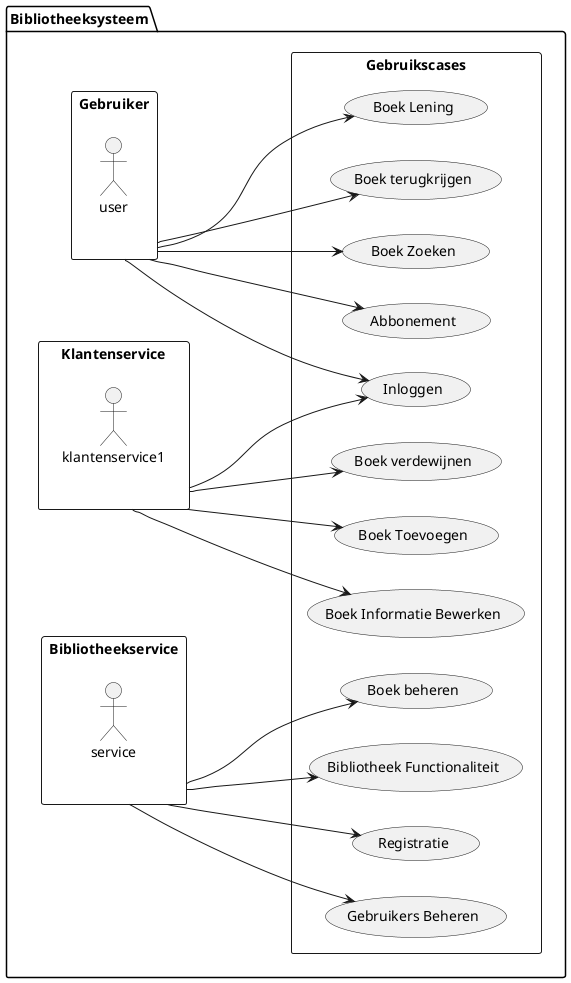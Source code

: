 @startuml
left to right direction

package "Bibliotheeksysteem" {
  rectangle "Gebruiker" as gebruiker {
    :user:
  }
  rectangle "Gebruikscases" as usecases {
    (Boek Zoeken) as zoek
    (Boek terugkrijgen) as terugkrijgen
    (Boek Lening) as lening
    (Inloggen) as gebruikerInloggen
    (Abbonement) as (abbonment)

  }
  gebruiker ---> (zoek)
  gebruiker --->(terugkrijgen)
  gebruiker ---> (lening)
  gebruiker ---> (gebruikerInloggen)
  gebruiker ---> (abbonment)

  rectangle "Klantenservice" as klantenservice {
      :klantenservice1:
    }

    rectangle "Gebruikscases" as usecases {

      (Boek Informatie Bewerken) as boekinformatiebewerken
      (Boek Toevoegen) as toevoegen
      (Boek verdewijnen) as verdewijnen

    }

    klantenservice ---> (gebruikerInloggen)
    klantenservice ---> (boekinformatiebewerken)
    klantenservice ---> (toevoegen)
    klantenservice --->  (verdewijnen)


rectangle "Bibliotheekservice" as bibliotheekservice {
    :service:
  }

  rectangle "Gebruikscases" as usecases {
    (Boek beheren) as (boekbeheren)
    (Gebruikers Beheren) as gebruikerbeheren
     (Registratie) as (registratie)
     (Bibliotheek Functionaliteit) as functionaliteit

  }
  bibliotheekservice ---> (registratie)

  bibliotheekservice ---> (boekbeheren)
  bibliotheekservice ---> (gebruikerbeheren)
  bibliotheekservice ---> (functionaliteit)

@enduml
@startuml
left to right direction

package "Bibliotheeksysteem" {
  rectangle "Gebruiker" as gebruiker {
    :user:
  }

  rectangle "Gebruikscases" as usecases {
    (Boek Zoeken) as zoek
    (Boek terugkrijgen) as terugkrijgen
    (Boek Lening) as lening
    (Inloggen) as gebruikerInloggen
    (Abbonement) as (abbonment)

  }

  gebruiker ---> (zoek)
  gebruiker --->(terugkrijgen)
  gebruiker ---> (lening)
  gebruiker ---> (gebruikerInloggen)
  gebruiker ---> (abbonment)




  rectangle "Klantenservice" as klantenservice {
      :klantenservice1:
    }

    rectangle "Gebruikscases" as usecases {

      (Boek Informatie Bewerken) as boekinformatiebewerken
      (Boek Toevoegen) as toevoegen
      (Boek verdewijnen) as verdewijnen


    }

    klantenservice ---> (gebruikerInloggen)
    klantenservice ---> (boekinformatiebewerken)
    klantenservice ---> (toevoegen)
    klantenservice --->  (verdewijnen)


rectangle "Bibliotheekservice" as bibliotheekservice {
    :service:
  }

  rectangle "Gebruikscases" as usecases {

    (Boek beheren) as (boekbeheren)
    (Gebruikers Beheren) as gebruikerbeheren
     (Registratie) as (registratie)
     (Bibliotheek Functionaliteit) as functionaliteit

  }

  bibliotheekservice ---> (registratie)

  bibliotheekservice ---> (boekbeheren)
  bibliotheekservice ---> (gebruikerbeheren)
  bibliotheekservice ---> (functionaliteit)


@enduml